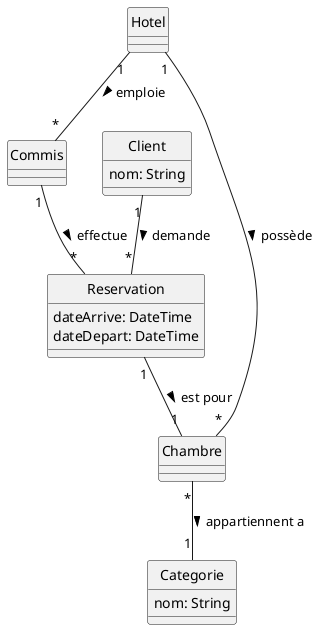 @startuml Notez une réservation
skinparam Style strictuml
class "Commis" as CO
class "Client" as CL {
    nom: String 
}
class "Reservation" as RE {
    dateArrive: DateTime 
    dateDepart: DateTime
}
class "Hotel" as HO 
class "Chambre" as CH 
class "Categorie" as CA {
    nom: String
}
CO "1" -- "*" RE : effectue >
CL "1" -- "*" RE : demande >
RE "1" -- "1" CH : est pour >
HO "1" -- "*" CO : emploie >
HO "1" -- "*" CH : possède >
CH "*" -- "1" CA : appartiennent a >
 
@enduml
